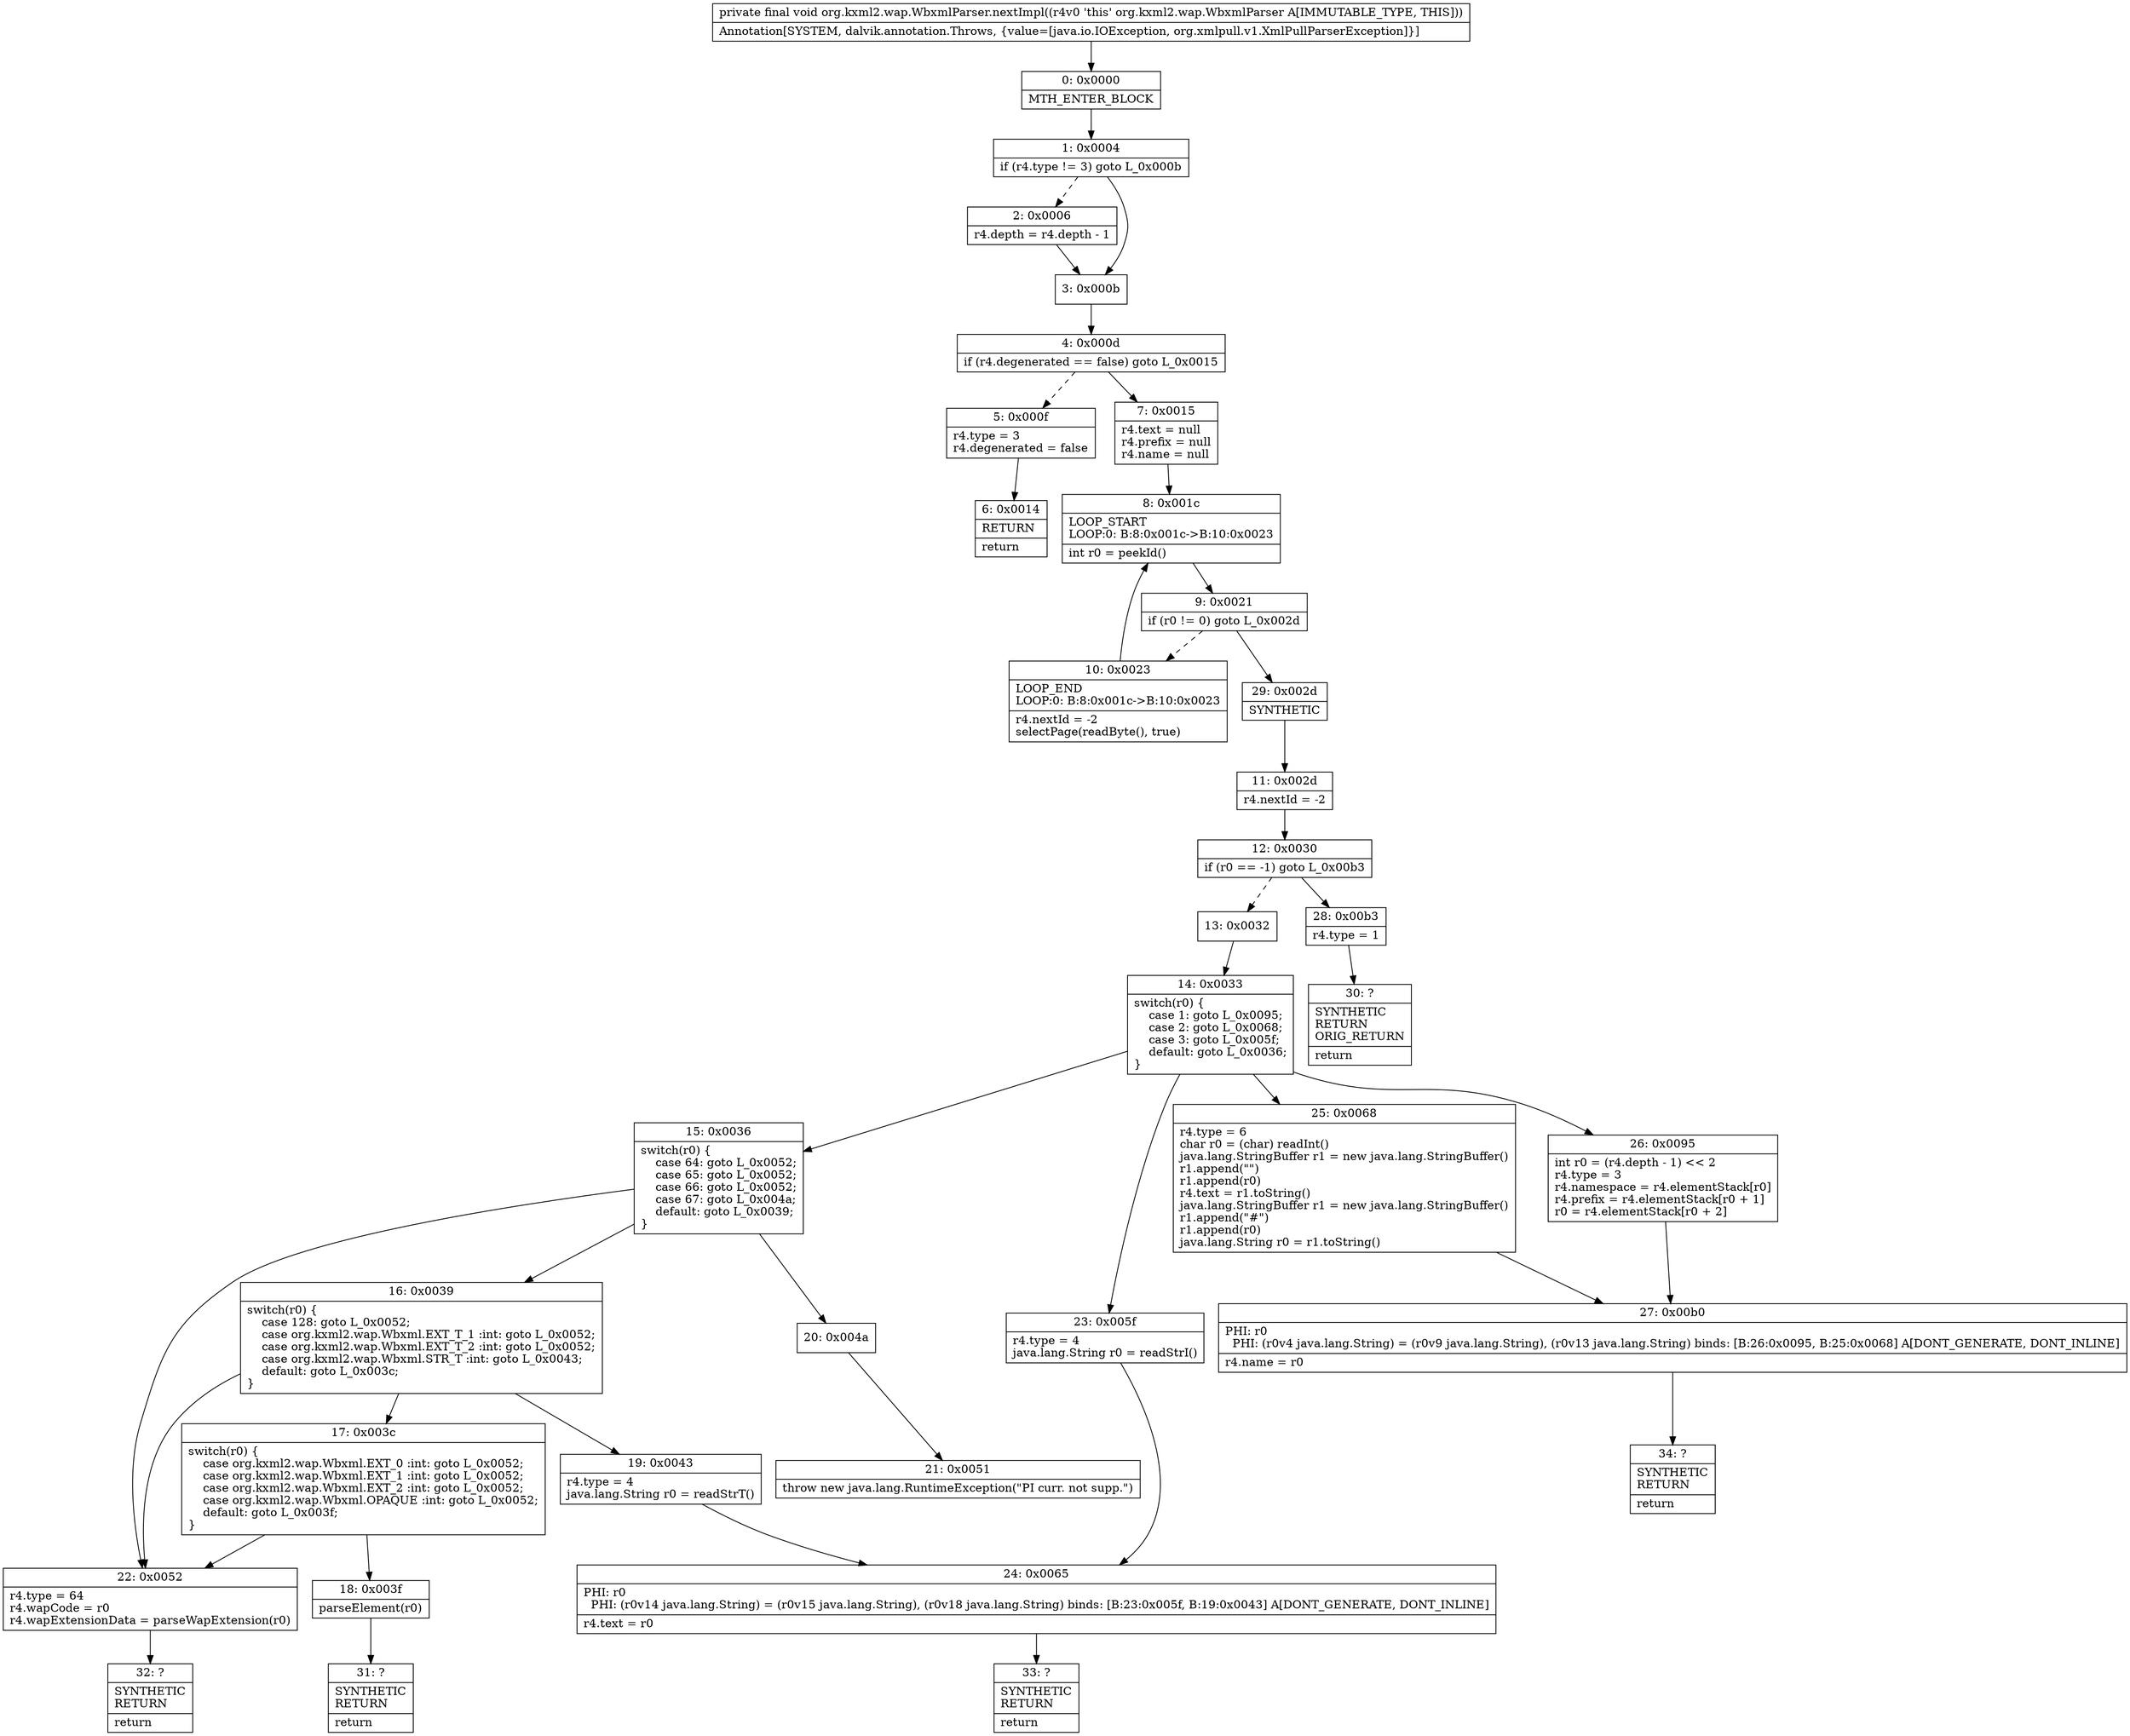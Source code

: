 digraph "CFG fororg.kxml2.wap.WbxmlParser.nextImpl()V" {
Node_0 [shape=record,label="{0\:\ 0x0000|MTH_ENTER_BLOCK\l}"];
Node_1 [shape=record,label="{1\:\ 0x0004|if (r4.type != 3) goto L_0x000b\l}"];
Node_2 [shape=record,label="{2\:\ 0x0006|r4.depth = r4.depth \- 1\l}"];
Node_3 [shape=record,label="{3\:\ 0x000b}"];
Node_4 [shape=record,label="{4\:\ 0x000d|if (r4.degenerated == false) goto L_0x0015\l}"];
Node_5 [shape=record,label="{5\:\ 0x000f|r4.type = 3\lr4.degenerated = false\l}"];
Node_6 [shape=record,label="{6\:\ 0x0014|RETURN\l|return\l}"];
Node_7 [shape=record,label="{7\:\ 0x0015|r4.text = null\lr4.prefix = null\lr4.name = null\l}"];
Node_8 [shape=record,label="{8\:\ 0x001c|LOOP_START\lLOOP:0: B:8:0x001c\-\>B:10:0x0023\l|int r0 = peekId()\l}"];
Node_9 [shape=record,label="{9\:\ 0x0021|if (r0 != 0) goto L_0x002d\l}"];
Node_10 [shape=record,label="{10\:\ 0x0023|LOOP_END\lLOOP:0: B:8:0x001c\-\>B:10:0x0023\l|r4.nextId = \-2\lselectPage(readByte(), true)\l}"];
Node_11 [shape=record,label="{11\:\ 0x002d|r4.nextId = \-2\l}"];
Node_12 [shape=record,label="{12\:\ 0x0030|if (r0 == \-1) goto L_0x00b3\l}"];
Node_13 [shape=record,label="{13\:\ 0x0032}"];
Node_14 [shape=record,label="{14\:\ 0x0033|switch(r0) \{\l    case 1: goto L_0x0095;\l    case 2: goto L_0x0068;\l    case 3: goto L_0x005f;\l    default: goto L_0x0036;\l\}\l}"];
Node_15 [shape=record,label="{15\:\ 0x0036|switch(r0) \{\l    case 64: goto L_0x0052;\l    case 65: goto L_0x0052;\l    case 66: goto L_0x0052;\l    case 67: goto L_0x004a;\l    default: goto L_0x0039;\l\}\l}"];
Node_16 [shape=record,label="{16\:\ 0x0039|switch(r0) \{\l    case 128: goto L_0x0052;\l    case org.kxml2.wap.Wbxml.EXT_T_1 :int: goto L_0x0052;\l    case org.kxml2.wap.Wbxml.EXT_T_2 :int: goto L_0x0052;\l    case org.kxml2.wap.Wbxml.STR_T :int: goto L_0x0043;\l    default: goto L_0x003c;\l\}\l}"];
Node_17 [shape=record,label="{17\:\ 0x003c|switch(r0) \{\l    case org.kxml2.wap.Wbxml.EXT_0 :int: goto L_0x0052;\l    case org.kxml2.wap.Wbxml.EXT_1 :int: goto L_0x0052;\l    case org.kxml2.wap.Wbxml.EXT_2 :int: goto L_0x0052;\l    case org.kxml2.wap.Wbxml.OPAQUE :int: goto L_0x0052;\l    default: goto L_0x003f;\l\}\l}"];
Node_18 [shape=record,label="{18\:\ 0x003f|parseElement(r0)\l}"];
Node_19 [shape=record,label="{19\:\ 0x0043|r4.type = 4\ljava.lang.String r0 = readStrT()\l}"];
Node_20 [shape=record,label="{20\:\ 0x004a}"];
Node_21 [shape=record,label="{21\:\ 0x0051|throw new java.lang.RuntimeException(\"PI curr. not supp.\")\l}"];
Node_22 [shape=record,label="{22\:\ 0x0052|r4.type = 64\lr4.wapCode = r0\lr4.wapExtensionData = parseWapExtension(r0)\l}"];
Node_23 [shape=record,label="{23\:\ 0x005f|r4.type = 4\ljava.lang.String r0 = readStrI()\l}"];
Node_24 [shape=record,label="{24\:\ 0x0065|PHI: r0 \l  PHI: (r0v14 java.lang.String) = (r0v15 java.lang.String), (r0v18 java.lang.String) binds: [B:23:0x005f, B:19:0x0043] A[DONT_GENERATE, DONT_INLINE]\l|r4.text = r0\l}"];
Node_25 [shape=record,label="{25\:\ 0x0068|r4.type = 6\lchar r0 = (char) readInt()\ljava.lang.StringBuffer r1 = new java.lang.StringBuffer()\lr1.append(\"\")\lr1.append(r0)\lr4.text = r1.toString()\ljava.lang.StringBuffer r1 = new java.lang.StringBuffer()\lr1.append(\"#\")\lr1.append(r0)\ljava.lang.String r0 = r1.toString()\l}"];
Node_26 [shape=record,label="{26\:\ 0x0095|int r0 = (r4.depth \- 1) \<\< 2\lr4.type = 3\lr4.namespace = r4.elementStack[r0]\lr4.prefix = r4.elementStack[r0 + 1]\lr0 = r4.elementStack[r0 + 2]\l}"];
Node_27 [shape=record,label="{27\:\ 0x00b0|PHI: r0 \l  PHI: (r0v4 java.lang.String) = (r0v9 java.lang.String), (r0v13 java.lang.String) binds: [B:26:0x0095, B:25:0x0068] A[DONT_GENERATE, DONT_INLINE]\l|r4.name = r0\l}"];
Node_28 [shape=record,label="{28\:\ 0x00b3|r4.type = 1\l}"];
Node_29 [shape=record,label="{29\:\ 0x002d|SYNTHETIC\l}"];
Node_30 [shape=record,label="{30\:\ ?|SYNTHETIC\lRETURN\lORIG_RETURN\l|return\l}"];
Node_31 [shape=record,label="{31\:\ ?|SYNTHETIC\lRETURN\l|return\l}"];
Node_32 [shape=record,label="{32\:\ ?|SYNTHETIC\lRETURN\l|return\l}"];
Node_33 [shape=record,label="{33\:\ ?|SYNTHETIC\lRETURN\l|return\l}"];
Node_34 [shape=record,label="{34\:\ ?|SYNTHETIC\lRETURN\l|return\l}"];
MethodNode[shape=record,label="{private final void org.kxml2.wap.WbxmlParser.nextImpl((r4v0 'this' org.kxml2.wap.WbxmlParser A[IMMUTABLE_TYPE, THIS]))  | Annotation[SYSTEM, dalvik.annotation.Throws, \{value=[java.io.IOException, org.xmlpull.v1.XmlPullParserException]\}]\l}"];
MethodNode -> Node_0;
Node_0 -> Node_1;
Node_1 -> Node_2[style=dashed];
Node_1 -> Node_3;
Node_2 -> Node_3;
Node_3 -> Node_4;
Node_4 -> Node_5[style=dashed];
Node_4 -> Node_7;
Node_5 -> Node_6;
Node_7 -> Node_8;
Node_8 -> Node_9;
Node_9 -> Node_10[style=dashed];
Node_9 -> Node_29;
Node_10 -> Node_8;
Node_11 -> Node_12;
Node_12 -> Node_13[style=dashed];
Node_12 -> Node_28;
Node_13 -> Node_14;
Node_14 -> Node_15;
Node_14 -> Node_23;
Node_14 -> Node_25;
Node_14 -> Node_26;
Node_15 -> Node_16;
Node_15 -> Node_20;
Node_15 -> Node_22;
Node_16 -> Node_17;
Node_16 -> Node_19;
Node_16 -> Node_22;
Node_17 -> Node_18;
Node_17 -> Node_22;
Node_18 -> Node_31;
Node_19 -> Node_24;
Node_20 -> Node_21;
Node_22 -> Node_32;
Node_23 -> Node_24;
Node_24 -> Node_33;
Node_25 -> Node_27;
Node_26 -> Node_27;
Node_27 -> Node_34;
Node_28 -> Node_30;
Node_29 -> Node_11;
}

